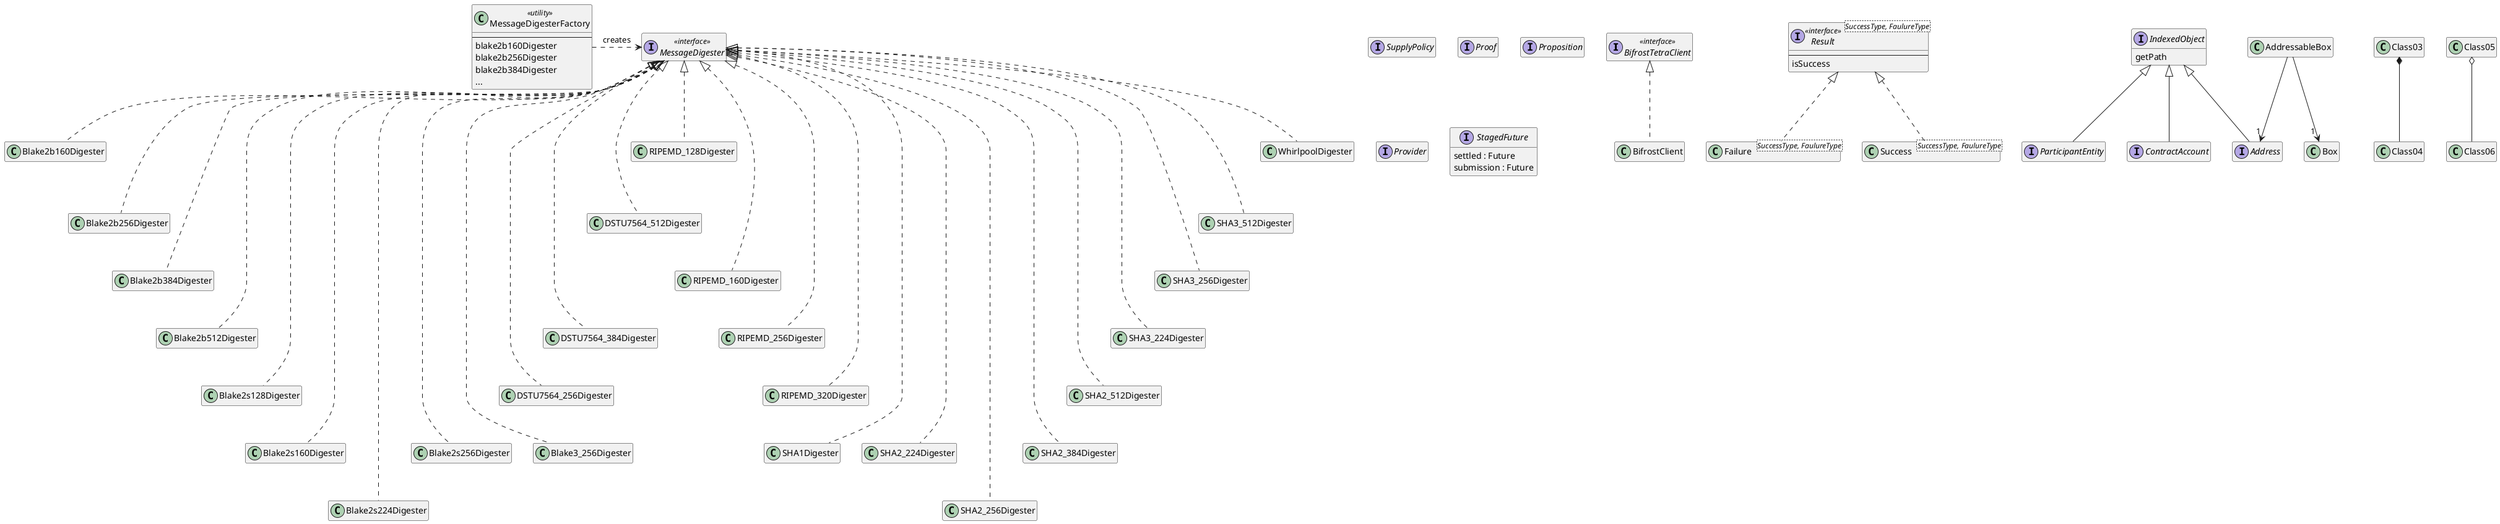 @startuml
hide empty members
page 1x3
skinparam pageMargin 10
skinparam pageExternalColor gray
skinparam pageBorderColor black

Interface BifrostTetraClient <<interface>>

Interface MessageDigester <<interface>>

interface Result<SuccessType, FaulureType> <<interface>> {
--
isSuccess
}

class Failure<SuccessType, FaulureType> implements Result

class Success<SuccessType, FaulureType> implements Result

Interface IndexedObject {
  getPath
}

interface ParticipantEntity extends IndexedObject

interface ContractAccount extends IndexedObject

interface Address extends IndexedObject

interface SupplyPolicy

interface Proof

interface Proposition

interface Provider

interface StagedFuture {
  settled : Future
  submission : Future
}

class Box

class AddressableBox
AddressableBox --> "1 " Box
AddressableBox --> " 1" Address

class MessageDigesterFactory <<utility>>  {
--
blake2b160Digester
blake2b256Digester
blake2b384Digester
...
}

MessageDigesterFactory .> MessageDigester : creates
MessageDigester <|.. Blake2b160Digester
MessageDigester <|... Blake2b256Digester
MessageDigester <|.... Blake2b384Digester
MessageDigester <|..... Blake2b512Digester
MessageDigester <|...... Blake2s128Digester
MessageDigester <|....... Blake2s160Digester
MessageDigester <|........ Blake2s224Digester
MessageDigester <|....... Blake2s256Digester
MessageDigester <|....... Blake3_256Digester
MessageDigester <|...... DSTU7564_256Digester
MessageDigester <|..... DSTU7564_384Digester
MessageDigester <|... DSTU7564_512Digester
MessageDigester <|.. RIPEMD_128Digester
MessageDigester <|.... RIPEMD_160Digester
MessageDigester <|..... RIPEMD_256Digester
MessageDigester <|...... RIPEMD_320Digester
MessageDigester <|....... SHA1Digester
MessageDigester <|....... SHA2_224Digester
MessageDigester <|........ SHA2_256Digester
MessageDigester <|....... SHA2_384Digester
MessageDigester <|...... SHA2_512Digester
MessageDigester <|..... SHA3_224Digester
MessageDigester <|.... SHA3_256Digester
MessageDigester <|... SHA3_512Digester
MessageDigester <|.. WhirlpoolDigester

BifrostTetraClient <|.. BifrostClient

Class03 *-- Class04
Class05 o-- Class06
@enduml
